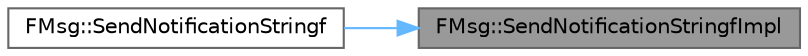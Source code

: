 digraph "FMsg::SendNotificationStringfImpl"
{
 // INTERACTIVE_SVG=YES
 // LATEX_PDF_SIZE
  bgcolor="transparent";
  edge [fontname=Helvetica,fontsize=10,labelfontname=Helvetica,labelfontsize=10];
  node [fontname=Helvetica,fontsize=10,shape=box,height=0.2,width=0.4];
  rankdir="RL";
  Node1 [id="Node000001",label="FMsg::SendNotificationStringfImpl",height=0.2,width=0.4,color="gray40", fillcolor="grey60", style="filled", fontcolor="black",tooltip=" "];
  Node1 -> Node2 [id="edge1_Node000001_Node000002",dir="back",color="steelblue1",style="solid",tooltip=" "];
  Node2 [id="Node000002",label="FMsg::SendNotificationStringf",height=0.2,width=0.4,color="grey40", fillcolor="white", style="filled",URL="$df/d05/structFMsg.html#ad996c6a6f3a302f439ba745e63979c53",tooltip="Sends a formatted message to a remote tool."];
}

